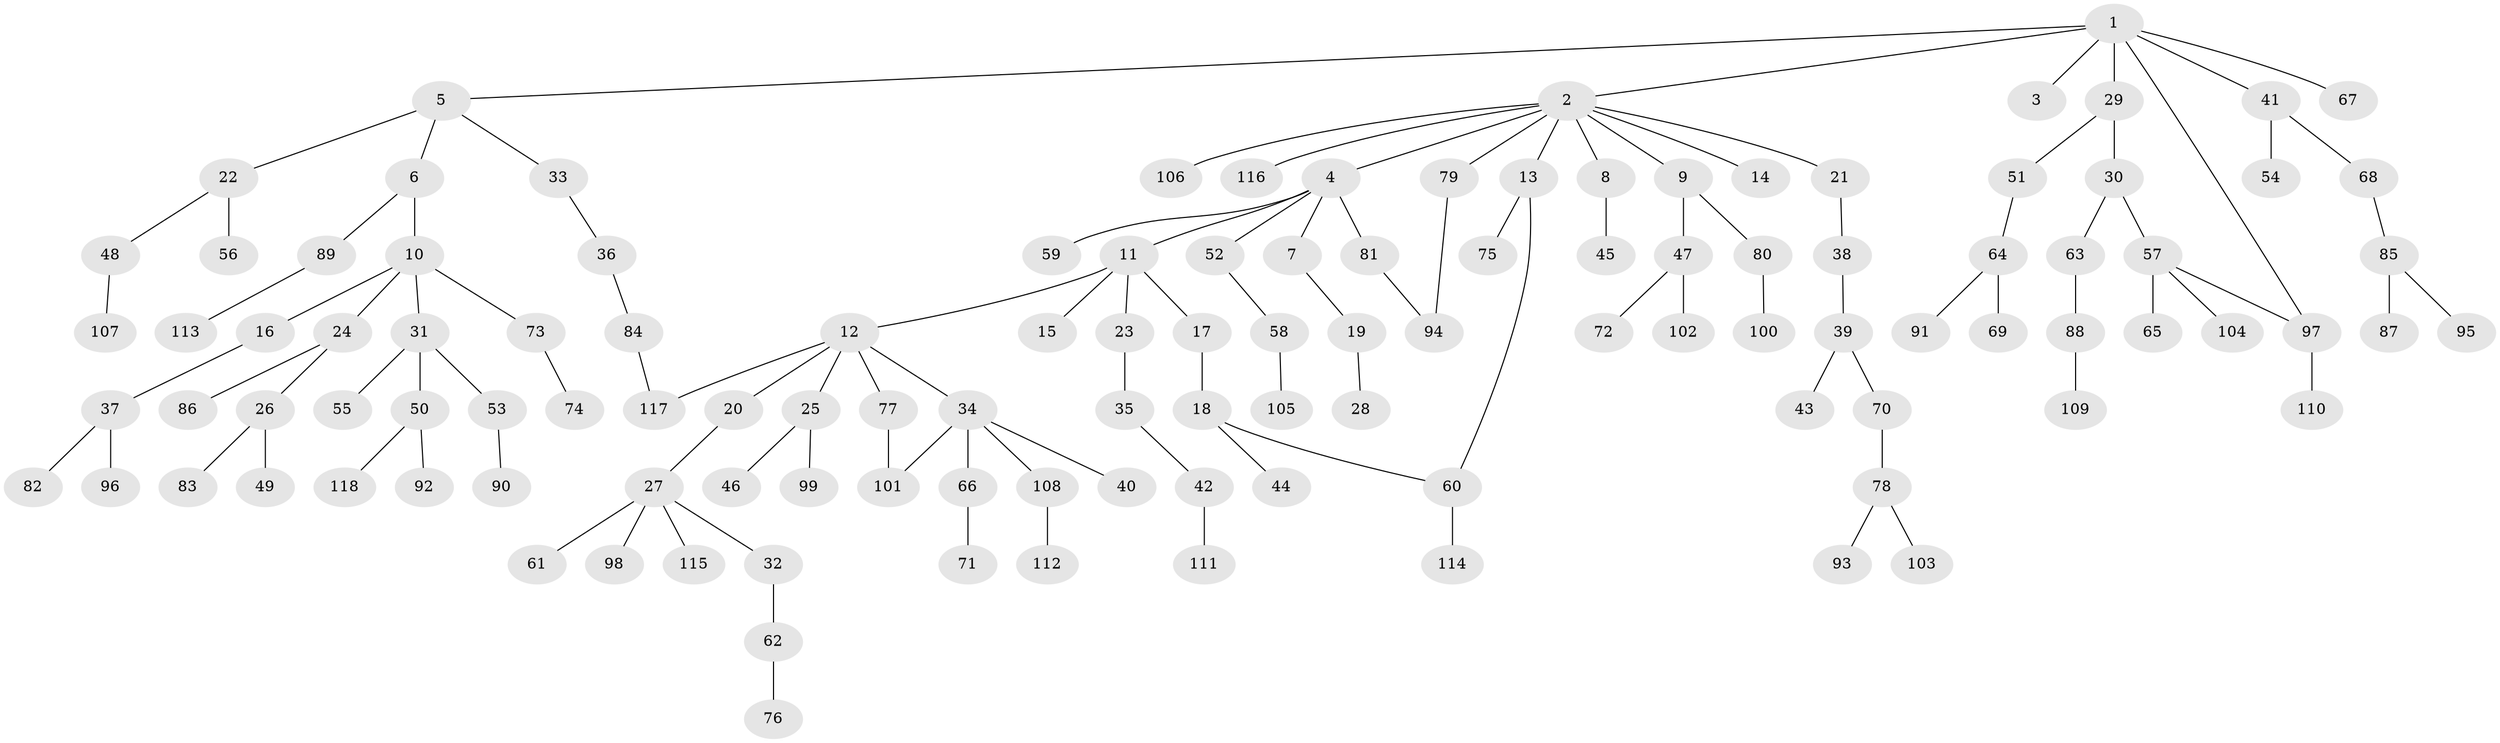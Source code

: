 // Generated by graph-tools (version 1.1) at 2025/01/03/09/25 03:01:00]
// undirected, 118 vertices, 122 edges
graph export_dot {
graph [start="1"]
  node [color=gray90,style=filled];
  1;
  2;
  3;
  4;
  5;
  6;
  7;
  8;
  9;
  10;
  11;
  12;
  13;
  14;
  15;
  16;
  17;
  18;
  19;
  20;
  21;
  22;
  23;
  24;
  25;
  26;
  27;
  28;
  29;
  30;
  31;
  32;
  33;
  34;
  35;
  36;
  37;
  38;
  39;
  40;
  41;
  42;
  43;
  44;
  45;
  46;
  47;
  48;
  49;
  50;
  51;
  52;
  53;
  54;
  55;
  56;
  57;
  58;
  59;
  60;
  61;
  62;
  63;
  64;
  65;
  66;
  67;
  68;
  69;
  70;
  71;
  72;
  73;
  74;
  75;
  76;
  77;
  78;
  79;
  80;
  81;
  82;
  83;
  84;
  85;
  86;
  87;
  88;
  89;
  90;
  91;
  92;
  93;
  94;
  95;
  96;
  97;
  98;
  99;
  100;
  101;
  102;
  103;
  104;
  105;
  106;
  107;
  108;
  109;
  110;
  111;
  112;
  113;
  114;
  115;
  116;
  117;
  118;
  1 -- 2;
  1 -- 3;
  1 -- 5;
  1 -- 29;
  1 -- 41;
  1 -- 67;
  1 -- 97;
  2 -- 4;
  2 -- 8;
  2 -- 9;
  2 -- 13;
  2 -- 14;
  2 -- 21;
  2 -- 79;
  2 -- 106;
  2 -- 116;
  4 -- 7;
  4 -- 11;
  4 -- 52;
  4 -- 59;
  4 -- 81;
  5 -- 6;
  5 -- 22;
  5 -- 33;
  6 -- 10;
  6 -- 89;
  7 -- 19;
  8 -- 45;
  9 -- 47;
  9 -- 80;
  10 -- 16;
  10 -- 24;
  10 -- 31;
  10 -- 73;
  11 -- 12;
  11 -- 15;
  11 -- 17;
  11 -- 23;
  12 -- 20;
  12 -- 25;
  12 -- 34;
  12 -- 77;
  12 -- 117;
  13 -- 75;
  13 -- 60;
  16 -- 37;
  17 -- 18;
  18 -- 44;
  18 -- 60;
  19 -- 28;
  20 -- 27;
  21 -- 38;
  22 -- 48;
  22 -- 56;
  23 -- 35;
  24 -- 26;
  24 -- 86;
  25 -- 46;
  25 -- 99;
  26 -- 49;
  26 -- 83;
  27 -- 32;
  27 -- 61;
  27 -- 98;
  27 -- 115;
  29 -- 30;
  29 -- 51;
  30 -- 57;
  30 -- 63;
  31 -- 50;
  31 -- 53;
  31 -- 55;
  32 -- 62;
  33 -- 36;
  34 -- 40;
  34 -- 66;
  34 -- 108;
  34 -- 101;
  35 -- 42;
  36 -- 84;
  37 -- 82;
  37 -- 96;
  38 -- 39;
  39 -- 43;
  39 -- 70;
  41 -- 54;
  41 -- 68;
  42 -- 111;
  47 -- 72;
  47 -- 102;
  48 -- 107;
  50 -- 92;
  50 -- 118;
  51 -- 64;
  52 -- 58;
  53 -- 90;
  57 -- 65;
  57 -- 97;
  57 -- 104;
  58 -- 105;
  60 -- 114;
  62 -- 76;
  63 -- 88;
  64 -- 69;
  64 -- 91;
  66 -- 71;
  68 -- 85;
  70 -- 78;
  73 -- 74;
  77 -- 101;
  78 -- 93;
  78 -- 103;
  79 -- 94;
  80 -- 100;
  81 -- 94;
  84 -- 117;
  85 -- 87;
  85 -- 95;
  88 -- 109;
  89 -- 113;
  97 -- 110;
  108 -- 112;
}
